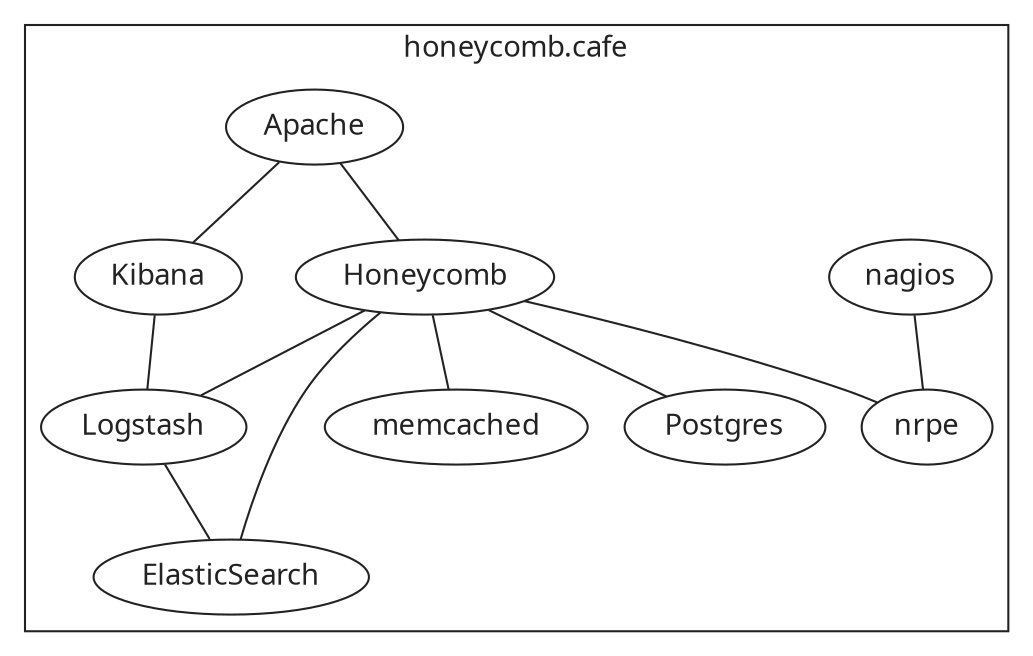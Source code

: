 graph G {
    node [fontname="Playfair Display", color="#222222", fontcolor="#222222"];
    edge [fontname="Playfair Display", color="#222222", fontcolor="#222222"];
    graph [fontname="Playfair Display", color="#222222", fontcolor="#222222"];
    subgraph clusterA {
        Honeycomb -- memcached;
        Honeycomb -- Postgres;
        Honeycomb -- ElasticSearch;
        Honeycomb -- Logstash;
        Logstash -- ElasticSearch;
        Honeycomb -- nrpe;
        nagios -- nrpe;
        Kibana -- Logstash;
        Apache -- Honeycomb;
        Apache -- Kibana;
        label = "honeycomb.cafe";
    }
}
